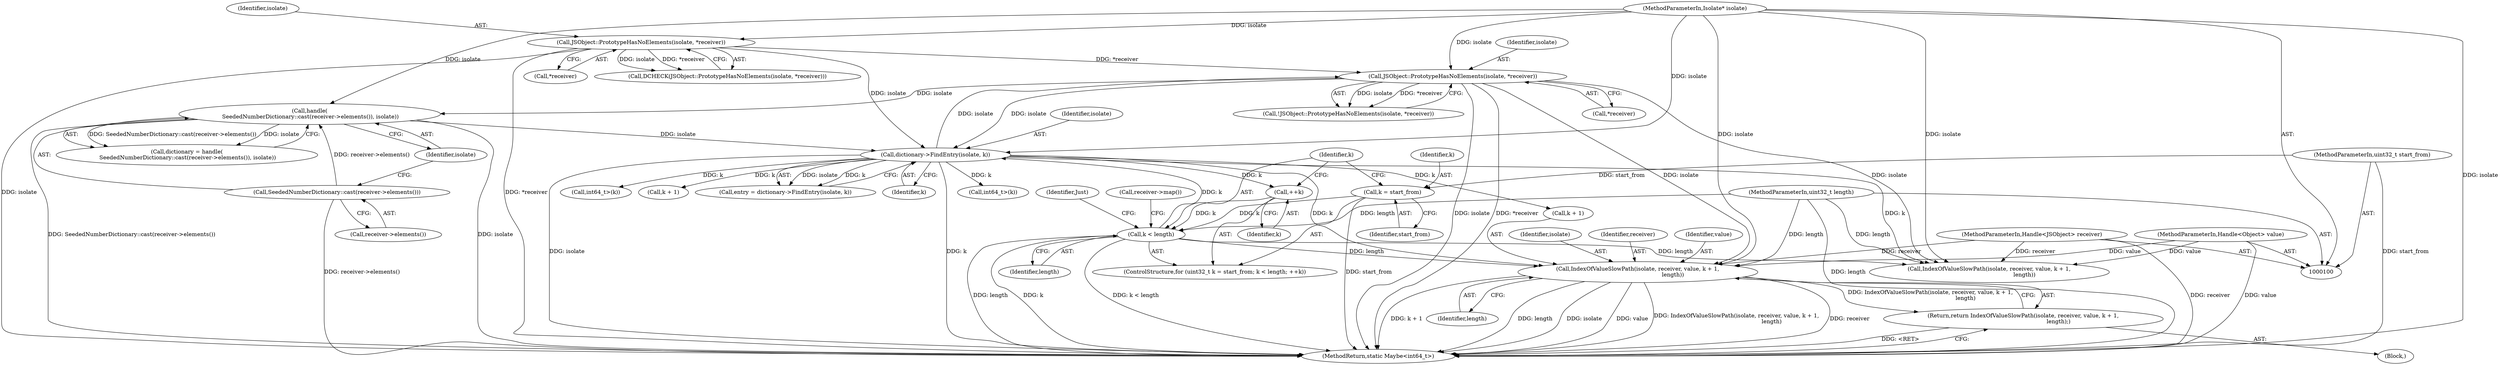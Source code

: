 digraph "0_Android_a24543157ae2cdd25da43e20f4e48a07481e6ceb_3@pointer" {
"1000196" [label="(Call,IndexOfValueSlowPath(isolate, receiver, value, k + 1,\n                                        length))"];
"1000190" [label="(Call,JSObject::PrototypeHasNoElements(isolate, *receiver))"];
"1000132" [label="(Call,dictionary->FindEntry(isolate, k))"];
"1000226" [label="(Call,handle(\n SeededNumberDictionary::cast(receiver->elements()), isolate))"];
"1000227" [label="(Call,SeededNumberDictionary::cast(receiver->elements()))"];
"1000101" [label="(MethodParameterIn,Isolate* isolate)"];
"1000108" [label="(Call,JSObject::PrototypeHasNoElements(isolate, *receiver))"];
"1000119" [label="(Call,k < length)"];
"1000116" [label="(Call,k = start_from)"];
"1000104" [label="(MethodParameterIn,uint32_t start_from)"];
"1000122" [label="(Call,++k)"];
"1000105" [label="(MethodParameterIn,uint32_t length)"];
"1000102" [label="(MethodParameterIn,Handle<JSObject> receiver)"];
"1000103" [label="(MethodParameterIn,Handle<Object> value)"];
"1000195" [label="(Return,return IndexOfValueSlowPath(isolate, receiver, value, k + 1,\n                                        length);)"];
"1000110" [label="(Call,*receiver)"];
"1000189" [label="(Call,!JSObject::PrototypeHasNoElements(isolate, *receiver))"];
"1000229" [label="(Identifier,isolate)"];
"1000114" [label="(ControlStructure,for (uint32_t k = start_from; k < length; ++k))"];
"1000192" [label="(Call,*receiver)"];
"1000226" [label="(Call,handle(\n SeededNumberDictionary::cast(receiver->elements()), isolate))"];
"1000108" [label="(Call,JSObject::PrototypeHasNoElements(isolate, *receiver))"];
"1000190" [label="(Call,JSObject::PrototypeHasNoElements(isolate, *receiver))"];
"1000165" [label="(Call,int64_t>(k))"];
"1000191" [label="(Identifier,isolate)"];
"1000216" [label="(Call,IndexOfValueSlowPath(isolate, receiver, value, k + 1,\n                                        length))"];
"1000121" [label="(Identifier,length)"];
"1000116" [label="(Call,k = start_from)"];
"1000117" [label="(Identifier,k)"];
"1000120" [label="(Identifier,k)"];
"1000103" [label="(MethodParameterIn,Handle<Object> value)"];
"1000102" [label="(MethodParameterIn,Handle<JSObject> receiver)"];
"1000224" [label="(Call,dictionary = handle(\n SeededNumberDictionary::cast(receiver->elements()), isolate))"];
"1000203" [label="(Identifier,length)"];
"1000126" [label="(Call,receiver->map())"];
"1000195" [label="(Return,return IndexOfValueSlowPath(isolate, receiver, value, k + 1,\n                                        length);)"];
"1000238" [label="(MethodReturn,static Maybe<int64_t>)"];
"1000107" [label="(Call,DCHECK(JSObject::PrototypeHasNoElements(isolate, *receiver)))"];
"1000130" [label="(Call,entry = dictionary->FindEntry(isolate, k))"];
"1000194" [label="(Block,)"];
"1000119" [label="(Call,k < length)"];
"1000101" [label="(MethodParameterIn,Isolate* isolate)"];
"1000228" [label="(Call,receiver->elements())"];
"1000227" [label="(Call,SeededNumberDictionary::cast(receiver->elements()))"];
"1000196" [label="(Call,IndexOfValueSlowPath(isolate, receiver, value, k + 1,\n                                        length))"];
"1000123" [label="(Identifier,k)"];
"1000197" [label="(Identifier,isolate)"];
"1000200" [label="(Call,k + 1)"];
"1000105" [label="(MethodParameterIn,uint32_t length)"];
"1000198" [label="(Identifier,receiver)"];
"1000233" [label="(Identifier,Just)"];
"1000185" [label="(Call,int64_t>(k))"];
"1000133" [label="(Identifier,isolate)"];
"1000104" [label="(MethodParameterIn,uint32_t start_from)"];
"1000199" [label="(Identifier,value)"];
"1000118" [label="(Identifier,start_from)"];
"1000132" [label="(Call,dictionary->FindEntry(isolate, k))"];
"1000122" [label="(Call,++k)"];
"1000220" [label="(Call,k + 1)"];
"1000109" [label="(Identifier,isolate)"];
"1000134" [label="(Identifier,k)"];
"1000196" -> "1000195"  [label="AST: "];
"1000196" -> "1000203"  [label="CFG: "];
"1000197" -> "1000196"  [label="AST: "];
"1000198" -> "1000196"  [label="AST: "];
"1000199" -> "1000196"  [label="AST: "];
"1000200" -> "1000196"  [label="AST: "];
"1000203" -> "1000196"  [label="AST: "];
"1000195" -> "1000196"  [label="CFG: "];
"1000196" -> "1000238"  [label="DDG: k + 1"];
"1000196" -> "1000238"  [label="DDG: length"];
"1000196" -> "1000238"  [label="DDG: isolate"];
"1000196" -> "1000238"  [label="DDG: value"];
"1000196" -> "1000238"  [label="DDG: IndexOfValueSlowPath(isolate, receiver, value, k + 1,\n                                        length)"];
"1000196" -> "1000238"  [label="DDG: receiver"];
"1000196" -> "1000195"  [label="DDG: IndexOfValueSlowPath(isolate, receiver, value, k + 1,\n                                        length)"];
"1000190" -> "1000196"  [label="DDG: isolate"];
"1000101" -> "1000196"  [label="DDG: isolate"];
"1000102" -> "1000196"  [label="DDG: receiver"];
"1000103" -> "1000196"  [label="DDG: value"];
"1000132" -> "1000196"  [label="DDG: k"];
"1000119" -> "1000196"  [label="DDG: length"];
"1000105" -> "1000196"  [label="DDG: length"];
"1000190" -> "1000189"  [label="AST: "];
"1000190" -> "1000192"  [label="CFG: "];
"1000191" -> "1000190"  [label="AST: "];
"1000192" -> "1000190"  [label="AST: "];
"1000189" -> "1000190"  [label="CFG: "];
"1000190" -> "1000238"  [label="DDG: isolate"];
"1000190" -> "1000238"  [label="DDG: *receiver"];
"1000190" -> "1000132"  [label="DDG: isolate"];
"1000190" -> "1000189"  [label="DDG: isolate"];
"1000190" -> "1000189"  [label="DDG: *receiver"];
"1000132" -> "1000190"  [label="DDG: isolate"];
"1000101" -> "1000190"  [label="DDG: isolate"];
"1000108" -> "1000190"  [label="DDG: *receiver"];
"1000190" -> "1000216"  [label="DDG: isolate"];
"1000190" -> "1000226"  [label="DDG: isolate"];
"1000132" -> "1000130"  [label="AST: "];
"1000132" -> "1000134"  [label="CFG: "];
"1000133" -> "1000132"  [label="AST: "];
"1000134" -> "1000132"  [label="AST: "];
"1000130" -> "1000132"  [label="CFG: "];
"1000132" -> "1000238"  [label="DDG: k"];
"1000132" -> "1000238"  [label="DDG: isolate"];
"1000132" -> "1000122"  [label="DDG: k"];
"1000132" -> "1000130"  [label="DDG: isolate"];
"1000132" -> "1000130"  [label="DDG: k"];
"1000226" -> "1000132"  [label="DDG: isolate"];
"1000108" -> "1000132"  [label="DDG: isolate"];
"1000101" -> "1000132"  [label="DDG: isolate"];
"1000119" -> "1000132"  [label="DDG: k"];
"1000132" -> "1000165"  [label="DDG: k"];
"1000132" -> "1000185"  [label="DDG: k"];
"1000132" -> "1000200"  [label="DDG: k"];
"1000132" -> "1000216"  [label="DDG: k"];
"1000132" -> "1000220"  [label="DDG: k"];
"1000226" -> "1000224"  [label="AST: "];
"1000226" -> "1000229"  [label="CFG: "];
"1000227" -> "1000226"  [label="AST: "];
"1000229" -> "1000226"  [label="AST: "];
"1000224" -> "1000226"  [label="CFG: "];
"1000226" -> "1000238"  [label="DDG: SeededNumberDictionary::cast(receiver->elements())"];
"1000226" -> "1000238"  [label="DDG: isolate"];
"1000226" -> "1000224"  [label="DDG: SeededNumberDictionary::cast(receiver->elements())"];
"1000226" -> "1000224"  [label="DDG: isolate"];
"1000227" -> "1000226"  [label="DDG: receiver->elements()"];
"1000101" -> "1000226"  [label="DDG: isolate"];
"1000227" -> "1000228"  [label="CFG: "];
"1000228" -> "1000227"  [label="AST: "];
"1000229" -> "1000227"  [label="CFG: "];
"1000227" -> "1000238"  [label="DDG: receiver->elements()"];
"1000101" -> "1000100"  [label="AST: "];
"1000101" -> "1000238"  [label="DDG: isolate"];
"1000101" -> "1000108"  [label="DDG: isolate"];
"1000101" -> "1000216"  [label="DDG: isolate"];
"1000108" -> "1000107"  [label="AST: "];
"1000108" -> "1000110"  [label="CFG: "];
"1000109" -> "1000108"  [label="AST: "];
"1000110" -> "1000108"  [label="AST: "];
"1000107" -> "1000108"  [label="CFG: "];
"1000108" -> "1000238"  [label="DDG: *receiver"];
"1000108" -> "1000238"  [label="DDG: isolate"];
"1000108" -> "1000107"  [label="DDG: isolate"];
"1000108" -> "1000107"  [label="DDG: *receiver"];
"1000119" -> "1000114"  [label="AST: "];
"1000119" -> "1000121"  [label="CFG: "];
"1000120" -> "1000119"  [label="AST: "];
"1000121" -> "1000119"  [label="AST: "];
"1000126" -> "1000119"  [label="CFG: "];
"1000233" -> "1000119"  [label="CFG: "];
"1000119" -> "1000238"  [label="DDG: length"];
"1000119" -> "1000238"  [label="DDG: k"];
"1000119" -> "1000238"  [label="DDG: k < length"];
"1000116" -> "1000119"  [label="DDG: k"];
"1000122" -> "1000119"  [label="DDG: k"];
"1000105" -> "1000119"  [label="DDG: length"];
"1000119" -> "1000216"  [label="DDG: length"];
"1000116" -> "1000114"  [label="AST: "];
"1000116" -> "1000118"  [label="CFG: "];
"1000117" -> "1000116"  [label="AST: "];
"1000118" -> "1000116"  [label="AST: "];
"1000120" -> "1000116"  [label="CFG: "];
"1000116" -> "1000238"  [label="DDG: start_from"];
"1000104" -> "1000116"  [label="DDG: start_from"];
"1000104" -> "1000100"  [label="AST: "];
"1000104" -> "1000238"  [label="DDG: start_from"];
"1000122" -> "1000114"  [label="AST: "];
"1000122" -> "1000123"  [label="CFG: "];
"1000123" -> "1000122"  [label="AST: "];
"1000120" -> "1000122"  [label="CFG: "];
"1000105" -> "1000100"  [label="AST: "];
"1000105" -> "1000238"  [label="DDG: length"];
"1000105" -> "1000216"  [label="DDG: length"];
"1000102" -> "1000100"  [label="AST: "];
"1000102" -> "1000238"  [label="DDG: receiver"];
"1000102" -> "1000216"  [label="DDG: receiver"];
"1000103" -> "1000100"  [label="AST: "];
"1000103" -> "1000238"  [label="DDG: value"];
"1000103" -> "1000216"  [label="DDG: value"];
"1000195" -> "1000194"  [label="AST: "];
"1000238" -> "1000195"  [label="CFG: "];
"1000195" -> "1000238"  [label="DDG: <RET>"];
}
